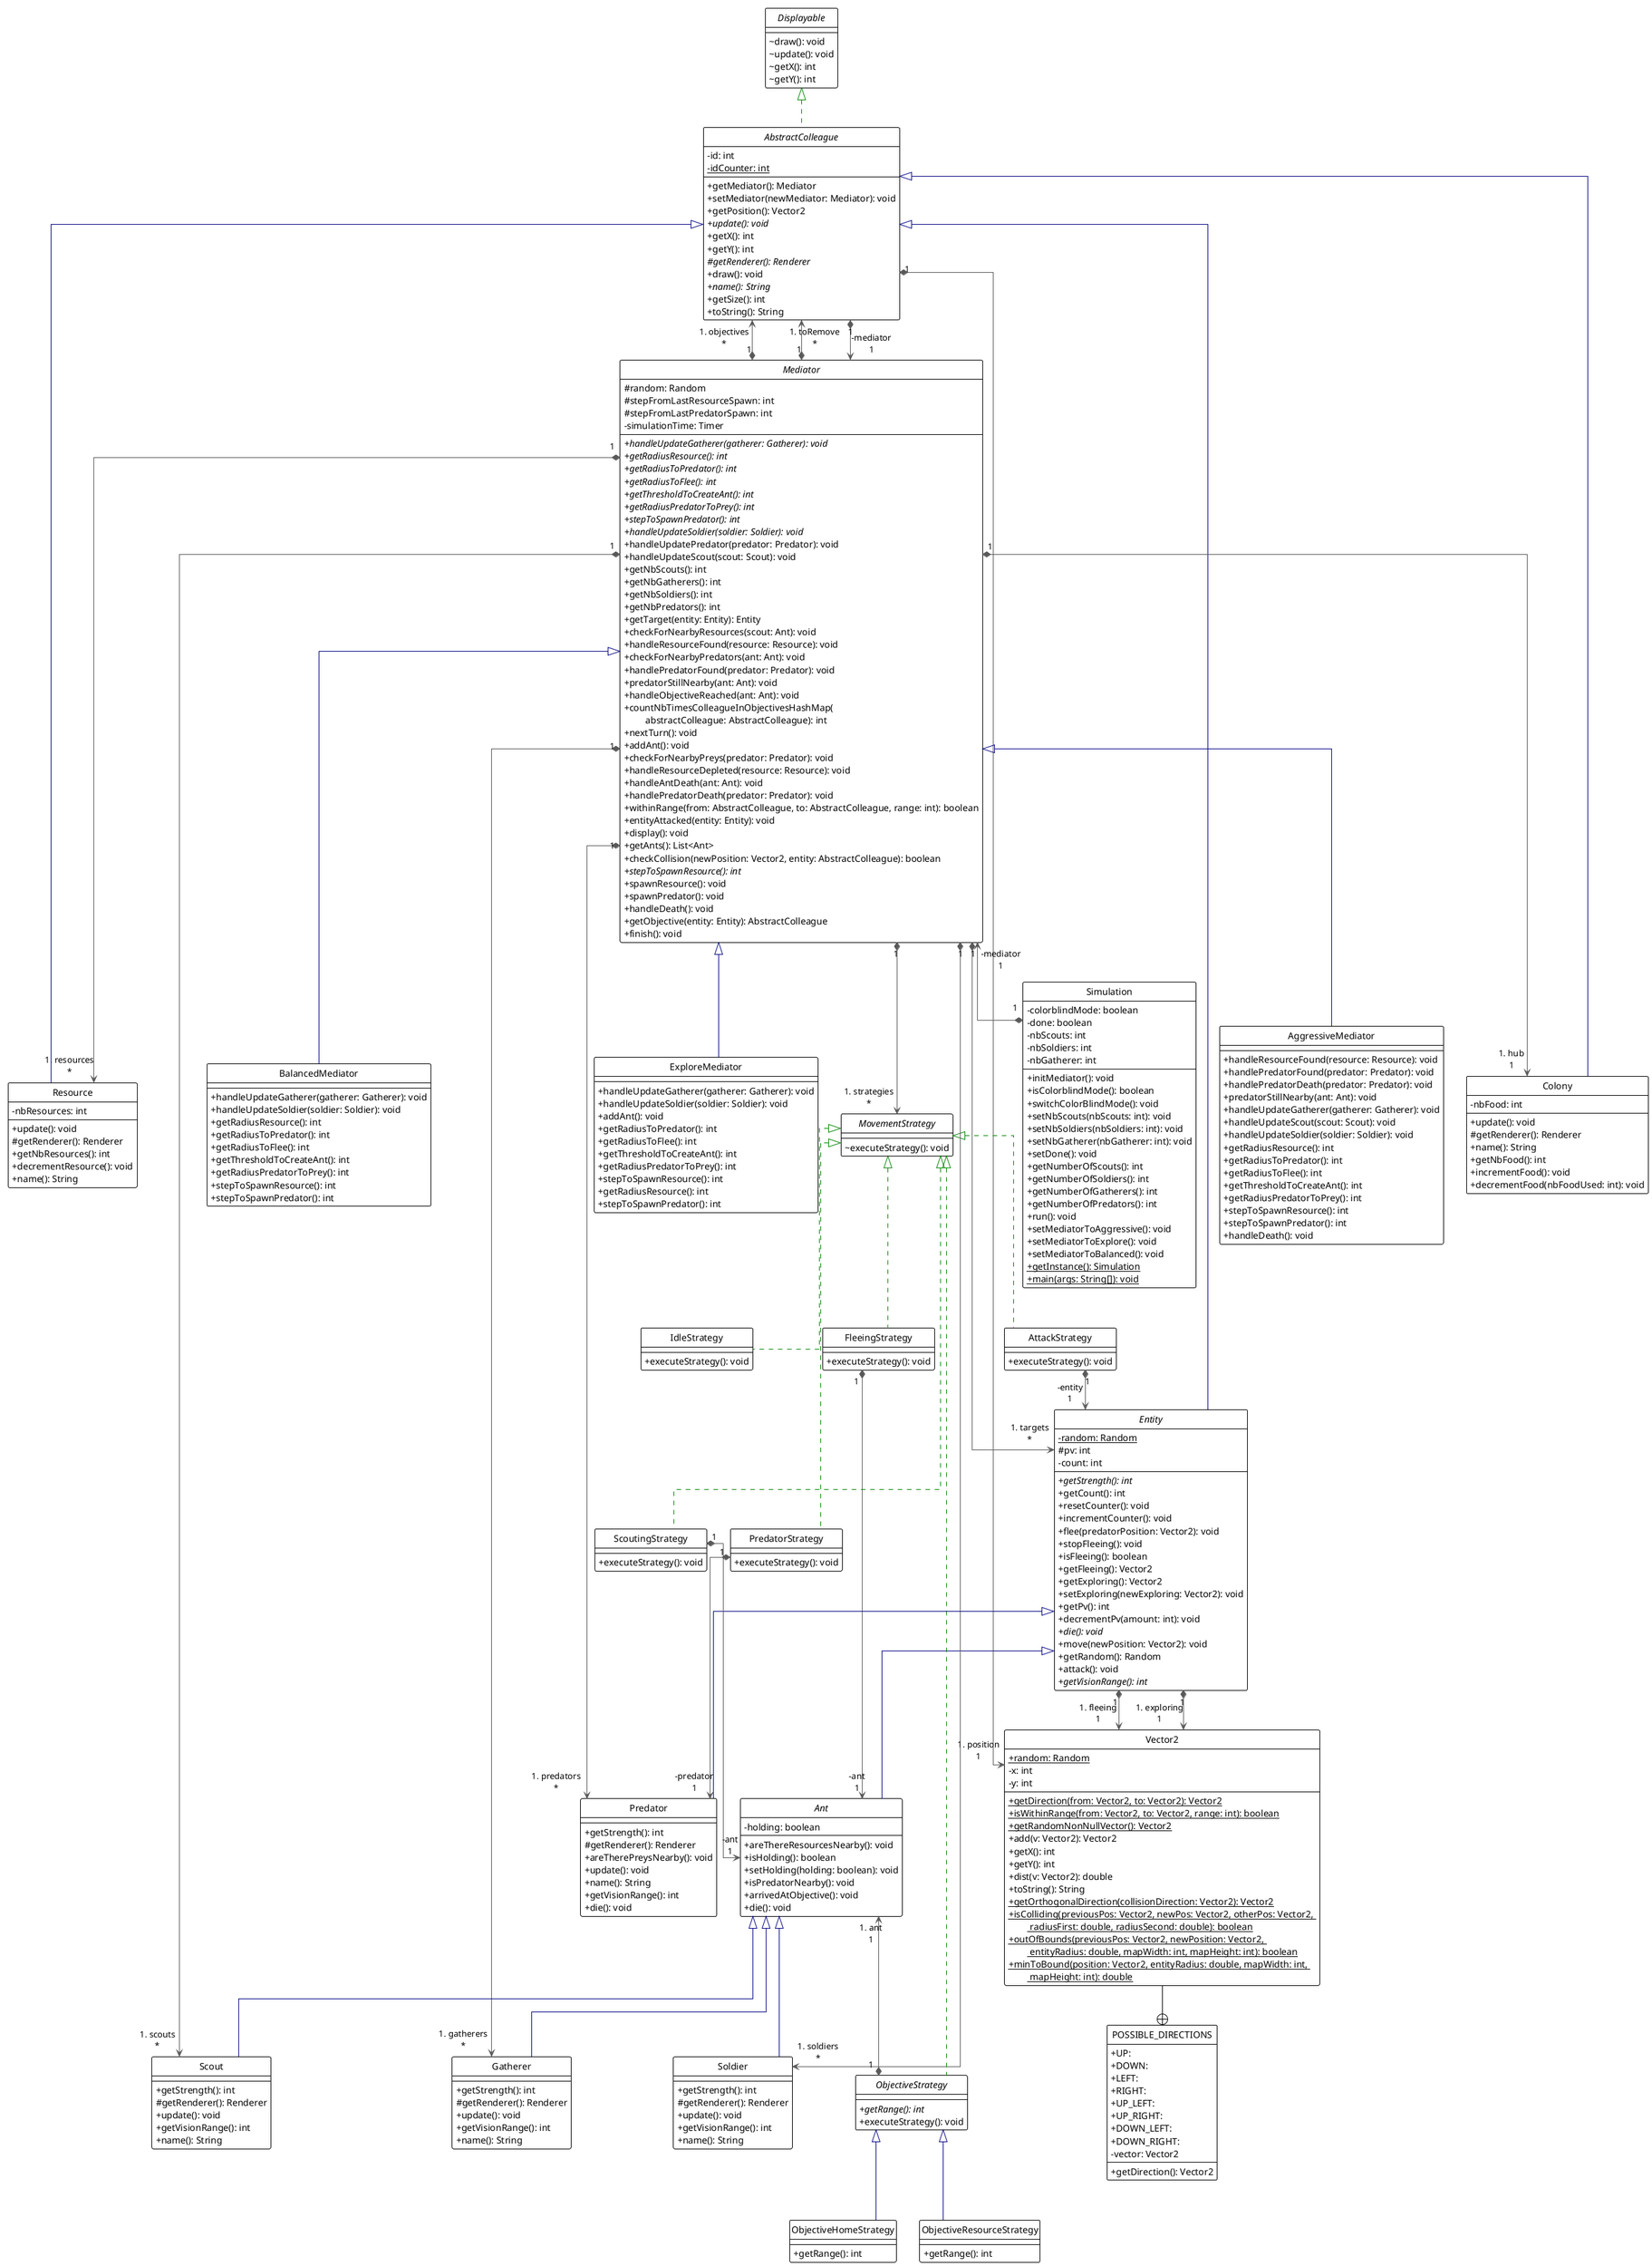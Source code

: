 @startuml

!theme plain
top to bottom direction


hide circle
skinparam classAttributeIconSize 0
skinparam linetype ortho

' Additions

' REMOVE

' ENDSTATIC

class ScoutingStrategy {
	+ executeStrategy(): void
}


class IdleStrategy {
	+ executeStrategy(): void
}

abstract class ObjectiveStrategy {
	+ {abstract}getRange(): int
	+ executeStrategy(): void
}


class ObjectiveHomeStrategy {
	+ getRange(): int
}





abstract class Entity {
	- {static} random: Random
	# pv: int
	- count: int
	+ {abstract}getStrength(): int
	+ getCount(): int
	+ resetCounter(): void
	+ incrementCounter(): void
	+ flee(predatorPosition: Vector2): void
	+ stopFleeing(): void
	+ isFleeing(): boolean
	+ getFleeing(): Vector2
	+ getExploring(): Vector2
	+ setExploring(newExploring: Vector2): void
	+ getPv(): int
	+ decrementPv(amount: int): void
	+ {abstract}die(): void
	+ move(newPosition: Vector2): void
	+ getRandom(): Random
	+ attack(): void
	+ {abstract}getVisionRange(): int
}


interface MovementStrategy {
	~ executeStrategy(): void
}

class ObjectiveResourceStrategy {
	+ getRange(): int
}

abstract class AbstractColleague {
	- id: int
	- {static} idCounter: int
	+ getMediator(): Mediator
	+ setMediator(newMediator: Mediator): void
	+ getPosition(): Vector2
	+ {abstract}update(): void
	+ getX(): int
	+ getY(): int
	# {abstract}getRenderer(): Renderer
	+ draw(): void
	+ {abstract}name(): String
	+ getSize(): int
	+ toString(): String
}


class AttackStrategy {
	+ executeStrategy(): void
}


class Resource {
	- nbResources: int
	+ update(): void
	# getRenderer(): Renderer
	+ getNbResources(): int
	+ decrementResource(): void
	+ name(): String
}


abstract class Mediator {
	# random: Random
	# stepFromLastResourceSpawn: int
	# stepFromLastPredatorSpawn: int
	- simulationTime: Timer
	+ {abstract}handleUpdateGatherer(gatherer: Gatherer): void
	+ {abstract}getRadiusResource(): int
	+ {abstract}getRadiusToPredator(): int
	+ {abstract}getRadiusToFlee(): int
	+ {abstract}getThresholdToCreateAnt(): int
	+ {abstract}getRadiusPredatorToPrey(): int
	+ {abstract}stepToSpawnPredator(): int
	+ {abstract}handleUpdateSoldier(soldier: Soldier): void
	+ handleUpdatePredator(predator: Predator): void
	+ handleUpdateScout(scout: Scout): void
	+ getNbScouts(): int
	+ getNbGatherers(): int
	+ getNbSoldiers(): int
	+ getNbPredators(): int
	+ getTarget(entity: Entity): Entity
	+ checkForNearbyResources(scout: Ant): void
	+ handleResourceFound(resource: Resource): void
	+ checkForNearbyPredators(ant: Ant): void
	+ handlePredatorFound(predator: Predator): void
	+ predatorStillNearby(ant: Ant): void
	+ handleObjectiveReached(ant: Ant): void
	+ countNbTimesColleagueInObjectivesHashMap(\n\t abstractColleague: AbstractColleague): int
	+ nextTurn(): void
	+ addAnt(): void
	+ checkForNearbyPreys(predator: Predator): void
	+ handleResourceDepleted(resource: Resource): void
	+ handleAntDeath(ant: Ant): void
	+ handlePredatorDeath(predator: Predator): void
	+ withinRange(from: AbstractColleague, to: AbstractColleague, range: int): boolean
	+ entityAttacked(entity: Entity): void
	+ display(): void
	+ getAnts(): List<Ant>
	+ checkCollision(newPosition: Vector2, entity: AbstractColleague): boolean
	+ {abstract}stepToSpawnResource(): int
	+ spawnResource(): void
	+ spawnPredator(): void
	+ handleDeath(): void
	+ getObjective(entity: Entity): AbstractColleague
	+ finish(): void
}


class Simulation {
	- colorblindMode: boolean
	- done: boolean
	- nbScouts: int
	- nbSoldiers: int
	- nbGatherer: int
	+ initMediator(): void
	+ isColorblindMode(): boolean
	+ switchColorBlindMode(): void
	+ setNbScouts(nbScouts: int): void
	+ setNbSoldiers(nbSoldiers: int): void
	+ setNbGatherer(nbGatherer: int): void
	+ setDone(): void
	+ getNumberOfScouts(): int
	+ getNumberOfSoldiers(): int
	+ getNumberOfGatherers(): int
	+ getNumberOfPredators(): int
	+ run(): void
	+ setMediatorToAggressive(): void
	+ setMediatorToExplore(): void
	+ setMediatorToBalanced(): void
	+ {static} getInstance(): Simulation
	+ {static} main(args: String[]): void
}




class AggressiveMediator {
	+ handleResourceFound(resource: Resource): void
	+ handlePredatorFound(predator: Predator): void
	+ handlePredatorDeath(predator: Predator): void
	+ predatorStillNearby(ant: Ant): void
	+ handleUpdateGatherer(gatherer: Gatherer): void
	+ handleUpdateScout(scout: Scout): void
	+ handleUpdateSoldier(soldier: Soldier): void
	+ getRadiusResource(): int
	+ getRadiusToPredator(): int
	+ getRadiusToFlee(): int
	+ getThresholdToCreateAnt(): int
	+ getRadiusPredatorToPrey(): int
	+ stepToSpawnResource(): int
	+ stepToSpawnPredator(): int
	+ handleDeath(): void
}





abstract class Ant {
	- holding: boolean
	+ areThereResourcesNearby(): void
	+ isHolding(): boolean
	+ setHolding(holding: boolean): void
	+ isPredatorNearby(): void
	+ arrivedAtObjective(): void
	+ die(): void
}





class Colony {
	- nbFood: int
	+ update(): void
	# getRenderer(): Renderer
	+ name(): String
	+ getNbFood(): int
	+ incrementFood(): void
	+ decrementFood(nbFoodUsed: int): void
}


class Scout {
	+ getStrength(): int
	# getRenderer(): Renderer
	+ update(): void
	+ getVisionRange(): int
	+ name(): String
}

class BalancedMediator {
	+ handleUpdateGatherer(gatherer: Gatherer): void
	+ handleUpdateSoldier(soldier: Soldier): void
	+ getRadiusResource(): int
	+ getRadiusToPredator(): int
	+ getRadiusToFlee(): int
	+ getThresholdToCreateAnt(): int
	+ getRadiusPredatorToPrey(): int
	+ stepToSpawnResource(): int
	+ stepToSpawnPredator(): int
}




class PredatorStrategy {
	+ executeStrategy(): void
}





class FleeingStrategy {
	+ executeStrategy(): void
}



interface Displayable {
	~ draw(): void
	~ update(): void
	~ getX(): int
	~ getY(): int
}



class Gatherer {
	+ getStrength(): int
	# getRenderer(): Renderer
	+ update(): void
	+ getVisionRange(): int
	+ name(): String
}

class Soldier {
	+ getStrength(): int
	# getRenderer(): Renderer
	+ update(): void
	+ getVisionRange(): int
	+ name(): String
}

class Vector2 {
	+ {static} random: Random
	- x: int
	- y: int
	+ {static} getDirection(from: Vector2, to: Vector2): Vector2
	+ {static} isWithinRange(from: Vector2, to: Vector2, range: int): boolean
	+ {static} getRandomNonNullVector(): Vector2
	+ add(v: Vector2): Vector2
	+ getX(): int
	+ getY(): int
	+ dist(v: Vector2): double
	+ toString(): String
	+ {static} getOrthogonalDirection(collisionDirection: Vector2): Vector2
	+ {static} isColliding(previousPos: Vector2, newPos: Vector2, otherPos: Vector2, \n\t radiusFirst: double, radiusSecond: double): boolean
	+ {static} outOfBounds(previousPos: Vector2, newPosition: Vector2, \n\t entityRadius: double, mapWidth: int, mapHeight: int): boolean
	+ {static} minToBound(position: Vector2, entityRadius: double, mapWidth: int, \n\t mapHeight: int): double
}


enum POSSIBLE_DIRECTIONS {
	+ UP:
	+ DOWN:
	+ LEFT:
	+ RIGHT:
	+ UP_LEFT:
	+ UP_RIGHT:
	+ DOWN_LEFT:
	+ DOWN_RIGHT:
	- vector: Vector2
	+ getDirection(): Vector2
}


class Predator {
	+ getStrength(): int
	# getRenderer(): Renderer
	+ areTherePreysNearby(): void
	+ update(): void
	+ name(): String
	+ getVisionRange(): int
	+ die(): void
}

class ExploreMediator {
	+ handleUpdateGatherer(gatherer: Gatherer): void
	+ handleUpdateSoldier(soldier: Soldier): void
	+ addAnt(): void
	+ getRadiusToPredator(): int
	+ getRadiusToFlee(): int
	+ getThresholdToCreateAnt(): int
	+ getRadiusPredatorToPrey(): int
	+ stepToSpawnResource(): int
	+ getRadiusResource(): int
	+ stepToSpawnPredator(): int
}


AbstractColleague          -[#008200,dashed]up-^  Displayable
AbstractColleague         "1" *-[#595959,plain]-> "-mediator\n1" Mediator
AbstractColleague         "1" *-[#595959,plain]-> "#position\n1" Vector2
AggressiveMediator         -[#000082,plain]up-^  Mediator
Ant                        -[#000082,plain]up-^  Entity
AttackStrategy            "1" *-[#595959,plain]-> "-entity\n1" Entity
AttackStrategy             -[#008200,dashed]up-^  MovementStrategy
BalancedMediator           -[#000082,plain]up-^  Mediator
Colony                     -[#000082,plain]up-^  AbstractColleague
Entity                     -[#000082,plain]up-^  AbstractColleague
Mediator                   "1" *-[#595959,plain]-> "#strategies\n*" MovementStrategy
Entity                    "1" *-[#595959,plain]-> "#fleeing\n1" Vector2
Entity                    "1" *-[#595959,plain]-> "#exploring\n1" Vector2
ExploreMediator            -[#000082,plain]up-^  Mediator
FleeingStrategy           "1" *-[#595959,plain]-> "-ant\n1" Ant
FleeingStrategy            -[#008200,dashed]up-^  MovementStrategy
Gatherer                   -[#000082,plain]up-^  Ant
IdleStrategy               -[#008200,dashed]up-^  MovementStrategy
Mediator                  "1" *-[#595959,plain]-> "#objectives\n*" AbstractColleague
Mediator                  "1" *-[#595959,plain]-> "#hub\n1" Colony
Mediator                  "1" *-[#595959,plain]-> "#targets\n*" Entity
Mediator                  "1" *-[#595959,plain]-> "#gatherers\n*" Gatherer
Mediator                  "1" *-[#595959,plain]-> "#predators\n*" Predator
Mediator                  "1" *-[#595959,plain]-> "#resources\n*" Resource
Mediator                  "1" *-[#595959,plain]-> "#scouts\n*" Scout
Mediator                  "1" *-[#595959,plain]-> "#soldiers\n*" Soldier
Mediator                  "1" *-[#595959,plain]-> "#toRemove\n*" AbstractColleague
ObjectiveHomeStrategy      -[#000082,plain]up-^  ObjectiveStrategy
ObjectiveResourceStrategy  -[#000082,plain]up-^  ObjectiveStrategy
ObjectiveStrategy         "1" *-[#595959,plain]up-> "#ant\n1" Ant
ObjectiveStrategy          -[#008200,dashed]up-^  MovementStrategy
Predator                   -[#000082,plain]up-^  Entity
PredatorStrategy           -[#008200,dashed]up-^  MovementStrategy
PredatorStrategy          "1" *-[#595959,plain]-> "-predator\n1" Predator
Resource                   -[#000082,plain]up-^  AbstractColleague
Scout                      -[#000082,plain]up-^  Ant
ScoutingStrategy          "1" *-[#595959,plain]-> "-ant\n1" Ant
ScoutingStrategy           -[#008200,dashed]up-^  MovementStrategy
Simulation                "1" *-[#595959,plain]up-> "-mediator\n1" Mediator
Soldier                    -[#000082,plain]up-^  Ant
Vector2 --+ POSSIBLE_DIRECTIONS
@enduml
